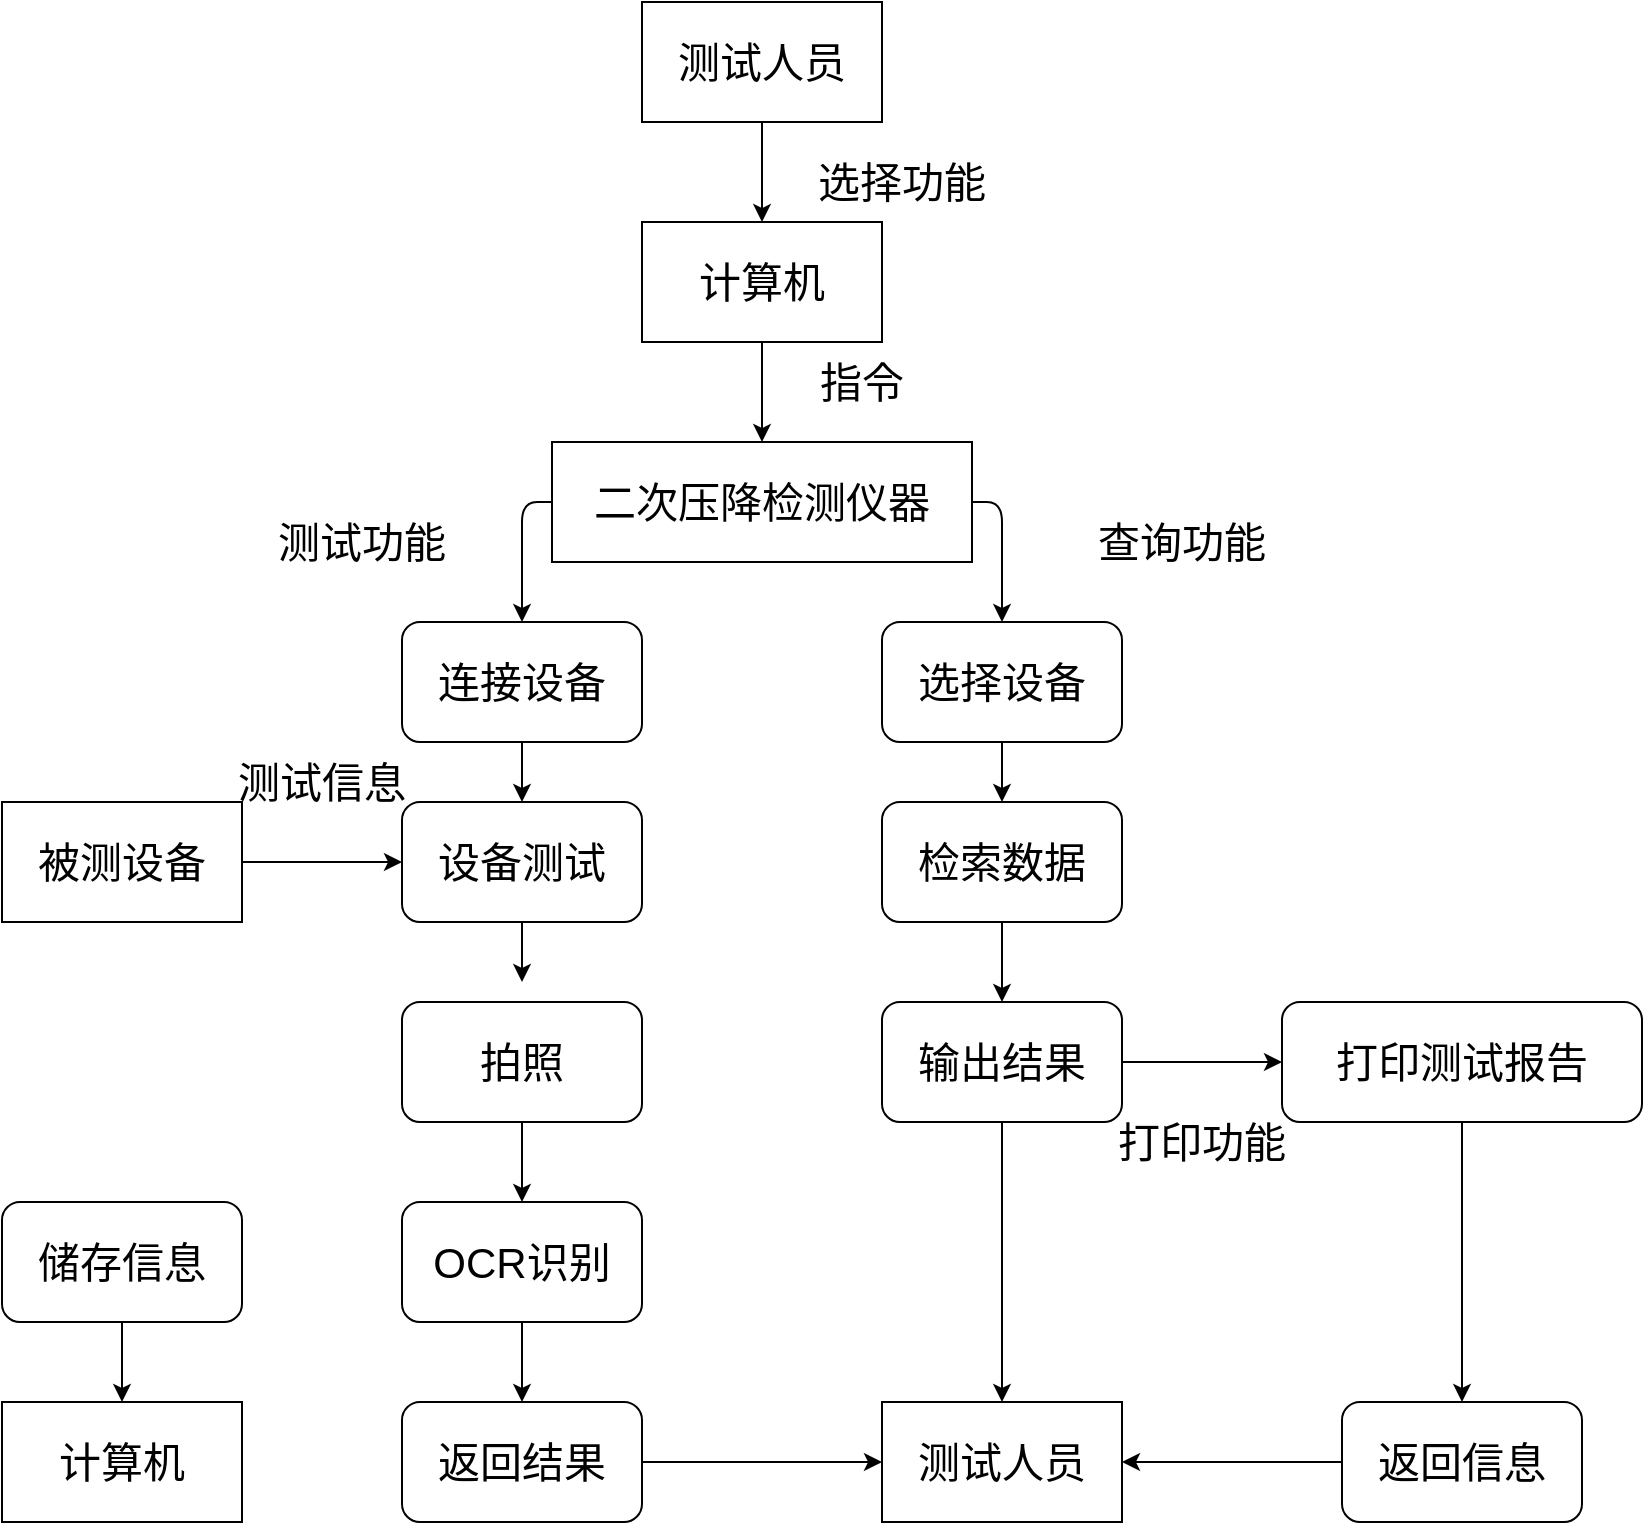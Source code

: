<mxfile version="14.6.9" type="github">
  <diagram name="Page-1" id="97916047-d0de-89f5-080d-49f4d83e522f">
    <mxGraphModel dx="1678" dy="950" grid="0" gridSize="10" guides="1" tooltips="1" connect="1" arrows="1" fold="1" page="1" pageScale="1.5" pageWidth="1169" pageHeight="827" background="#ffffff" math="0" shadow="0">
      <root>
        <mxCell id="0" />
        <mxCell id="1" parent="0" />
        <mxCell id="on0vbuQwUxxdT4R9OMme-97" style="edgeStyle=none;rounded=1;jumpStyle=none;orthogonalLoop=1;jettySize=auto;html=1;exitX=1;exitY=0.5;exitDx=0;exitDy=0;entryX=0;entryY=0.5;entryDx=0;entryDy=0;startArrow=none;startFill=0;" edge="1" parent="1" source="on0vbuQwUxxdT4R9OMme-59" target="on0vbuQwUxxdT4R9OMme-76">
          <mxGeometry relative="1" as="geometry" />
        </mxCell>
        <mxCell id="on0vbuQwUxxdT4R9OMme-59" value="&lt;span style=&quot;font-size: 21px&quot;&gt;被测设备&lt;/span&gt;" style="rounded=0;whiteSpace=wrap;html=1;" vertex="1" parent="1">
          <mxGeometry x="240" y="570" width="120" height="60" as="geometry" />
        </mxCell>
        <mxCell id="on0vbuQwUxxdT4R9OMme-87" style="edgeStyle=none;rounded=1;jumpStyle=none;orthogonalLoop=1;jettySize=auto;html=1;exitX=1;exitY=0.5;exitDx=0;exitDy=0;entryX=0.5;entryY=0;entryDx=0;entryDy=0;startArrow=none;startFill=0;" edge="1" parent="1" source="on0vbuQwUxxdT4R9OMme-60" target="on0vbuQwUxxdT4R9OMme-73">
          <mxGeometry relative="1" as="geometry">
            <Array as="points">
              <mxPoint x="740" y="420" />
            </Array>
          </mxGeometry>
        </mxCell>
        <mxCell id="on0vbuQwUxxdT4R9OMme-88" style="edgeStyle=none;rounded=1;jumpStyle=none;orthogonalLoop=1;jettySize=auto;html=1;exitX=0;exitY=0.5;exitDx=0;exitDy=0;entryX=0.5;entryY=0;entryDx=0;entryDy=0;startArrow=none;startFill=0;" edge="1" parent="1" source="on0vbuQwUxxdT4R9OMme-60" target="on0vbuQwUxxdT4R9OMme-74">
          <mxGeometry relative="1" as="geometry">
            <Array as="points">
              <mxPoint x="500" y="420" />
            </Array>
          </mxGeometry>
        </mxCell>
        <mxCell id="on0vbuQwUxxdT4R9OMme-60" value="&lt;font style=&quot;font-size: 21px&quot;&gt;二次压降检测仪器&lt;/font&gt;" style="rounded=0;whiteSpace=wrap;html=1;" vertex="1" parent="1">
          <mxGeometry x="515" y="390" width="210" height="60" as="geometry" />
        </mxCell>
        <mxCell id="on0vbuQwUxxdT4R9OMme-84" style="edgeStyle=none;rounded=1;jumpStyle=none;orthogonalLoop=1;jettySize=auto;html=1;exitX=0.5;exitY=1;exitDx=0;exitDy=0;entryX=0.5;entryY=0;entryDx=0;entryDy=0;startArrow=none;startFill=0;" edge="1" parent="1" source="on0vbuQwUxxdT4R9OMme-61" target="on0vbuQwUxxdT4R9OMme-60">
          <mxGeometry relative="1" as="geometry" />
        </mxCell>
        <mxCell id="on0vbuQwUxxdT4R9OMme-61" value="&lt;font style=&quot;font-size: 21px&quot;&gt;计算机&lt;/font&gt;" style="rounded=0;whiteSpace=wrap;html=1;" vertex="1" parent="1">
          <mxGeometry x="560" y="280" width="120" height="60" as="geometry" />
        </mxCell>
        <mxCell id="on0vbuQwUxxdT4R9OMme-83" style="edgeStyle=none;rounded=1;jumpStyle=none;orthogonalLoop=1;jettySize=auto;html=1;exitX=0.5;exitY=1;exitDx=0;exitDy=0;entryX=0.5;entryY=0;entryDx=0;entryDy=0;startArrow=none;startFill=0;" edge="1" parent="1" source="on0vbuQwUxxdT4R9OMme-62" target="on0vbuQwUxxdT4R9OMme-61">
          <mxGeometry relative="1" as="geometry" />
        </mxCell>
        <mxCell id="on0vbuQwUxxdT4R9OMme-62" value="&lt;font style=&quot;font-size: 21px&quot;&gt;测试人员&lt;/font&gt;" style="rounded=0;whiteSpace=wrap;html=1;" vertex="1" parent="1">
          <mxGeometry x="560" y="170" width="120" height="60" as="geometry" />
        </mxCell>
        <mxCell id="on0vbuQwUxxdT4R9OMme-102" style="edgeStyle=none;rounded=1;jumpStyle=none;orthogonalLoop=1;jettySize=auto;html=1;exitX=0.5;exitY=1;exitDx=0;exitDy=0;entryX=0.5;entryY=0;entryDx=0;entryDy=0;startArrow=none;startFill=0;" edge="1" parent="1" source="on0vbuQwUxxdT4R9OMme-66" target="on0vbuQwUxxdT4R9OMme-67">
          <mxGeometry relative="1" as="geometry" />
        </mxCell>
        <mxCell id="on0vbuQwUxxdT4R9OMme-66" value="&lt;font style=&quot;font-size: 21px&quot;&gt;打印测试报告&lt;/font&gt;" style="rounded=1;whiteSpace=wrap;html=1;" vertex="1" parent="1">
          <mxGeometry x="880" y="670" width="180" height="60" as="geometry" />
        </mxCell>
        <mxCell id="on0vbuQwUxxdT4R9OMme-101" style="edgeStyle=none;rounded=1;jumpStyle=none;orthogonalLoop=1;jettySize=auto;html=1;exitX=0;exitY=0.5;exitDx=0;exitDy=0;startArrow=none;startFill=0;entryX=1;entryY=0.5;entryDx=0;entryDy=0;" edge="1" parent="1" source="on0vbuQwUxxdT4R9OMme-67" target="on0vbuQwUxxdT4R9OMme-79">
          <mxGeometry relative="1" as="geometry">
            <mxPoint x="810" y="900" as="targetPoint" />
          </mxGeometry>
        </mxCell>
        <mxCell id="on0vbuQwUxxdT4R9OMme-67" value="&lt;font style=&quot;font-size: 21px&quot;&gt;返回信息&lt;/font&gt;" style="rounded=1;whiteSpace=wrap;html=1;" vertex="1" parent="1">
          <mxGeometry x="910" y="870" width="120" height="60" as="geometry" />
        </mxCell>
        <mxCell id="on0vbuQwUxxdT4R9OMme-99" style="edgeStyle=none;rounded=1;jumpStyle=none;orthogonalLoop=1;jettySize=auto;html=1;exitX=1;exitY=0.5;exitDx=0;exitDy=0;entryX=0;entryY=0.5;entryDx=0;entryDy=0;startArrow=none;startFill=0;" edge="1" parent="1" source="on0vbuQwUxxdT4R9OMme-68" target="on0vbuQwUxxdT4R9OMme-79">
          <mxGeometry relative="1" as="geometry" />
        </mxCell>
        <mxCell id="on0vbuQwUxxdT4R9OMme-68" value="&lt;font style=&quot;font-size: 21px&quot;&gt;返回结果&lt;/font&gt;" style="rounded=1;whiteSpace=wrap;html=1;" vertex="1" parent="1">
          <mxGeometry x="440" y="870" width="120" height="60" as="geometry" />
        </mxCell>
        <mxCell id="on0vbuQwUxxdT4R9OMme-82" style="edgeStyle=none;rounded=1;jumpStyle=none;orthogonalLoop=1;jettySize=auto;html=1;exitX=0.5;exitY=1;exitDx=0;exitDy=0;entryX=0.5;entryY=0;entryDx=0;entryDy=0;startArrow=none;startFill=0;" edge="1" parent="1" source="on0vbuQwUxxdT4R9OMme-69" target="on0vbuQwUxxdT4R9OMme-81">
          <mxGeometry relative="1" as="geometry" />
        </mxCell>
        <mxCell id="on0vbuQwUxxdT4R9OMme-69" value="&lt;font style=&quot;font-size: 21px&quot;&gt;储存信息&lt;/font&gt;" style="rounded=1;whiteSpace=wrap;html=1;" vertex="1" parent="1">
          <mxGeometry x="240" y="770" width="120" height="60" as="geometry" />
        </mxCell>
        <mxCell id="on0vbuQwUxxdT4R9OMme-92" style="edgeStyle=none;rounded=1;jumpStyle=none;orthogonalLoop=1;jettySize=auto;html=1;exitX=0.5;exitY=1;exitDx=0;exitDy=0;entryX=0.5;entryY=0;entryDx=0;entryDy=0;startArrow=none;startFill=0;" edge="1" parent="1" source="on0vbuQwUxxdT4R9OMme-70" target="on0vbuQwUxxdT4R9OMme-68">
          <mxGeometry relative="1" as="geometry" />
        </mxCell>
        <mxCell id="on0vbuQwUxxdT4R9OMme-70" value="&lt;font style=&quot;font-size: 21px&quot;&gt;OCR识别&lt;/font&gt;" style="rounded=1;whiteSpace=wrap;html=1;" vertex="1" parent="1">
          <mxGeometry x="440" y="770" width="120" height="60" as="geometry" />
        </mxCell>
        <mxCell id="on0vbuQwUxxdT4R9OMme-91" style="edgeStyle=none;rounded=1;jumpStyle=none;orthogonalLoop=1;jettySize=auto;html=1;exitX=0.5;exitY=1;exitDx=0;exitDy=0;entryX=0.5;entryY=0;entryDx=0;entryDy=0;startArrow=none;startFill=0;" edge="1" parent="1" source="on0vbuQwUxxdT4R9OMme-71" target="on0vbuQwUxxdT4R9OMme-70">
          <mxGeometry relative="1" as="geometry" />
        </mxCell>
        <mxCell id="on0vbuQwUxxdT4R9OMme-71" value="&lt;font style=&quot;font-size: 21px&quot;&gt;拍照&lt;/font&gt;" style="rounded=1;whiteSpace=wrap;html=1;" vertex="1" parent="1">
          <mxGeometry x="440" y="670" width="120" height="60" as="geometry" />
        </mxCell>
        <mxCell id="on0vbuQwUxxdT4R9OMme-94" style="edgeStyle=none;rounded=1;jumpStyle=none;orthogonalLoop=1;jettySize=auto;html=1;exitX=0.5;exitY=1;exitDx=0;exitDy=0;entryX=0.5;entryY=0;entryDx=0;entryDy=0;startArrow=none;startFill=0;" edge="1" parent="1" source="on0vbuQwUxxdT4R9OMme-72" target="on0vbuQwUxxdT4R9OMme-77">
          <mxGeometry relative="1" as="geometry" />
        </mxCell>
        <mxCell id="on0vbuQwUxxdT4R9OMme-72" value="&lt;font style=&quot;font-size: 21px&quot;&gt;检索数据&lt;/font&gt;" style="rounded=1;whiteSpace=wrap;html=1;" vertex="1" parent="1">
          <mxGeometry x="680" y="570" width="120" height="60" as="geometry" />
        </mxCell>
        <mxCell id="on0vbuQwUxxdT4R9OMme-93" style="edgeStyle=none;rounded=1;jumpStyle=none;orthogonalLoop=1;jettySize=auto;html=1;exitX=0.5;exitY=1;exitDx=0;exitDy=0;startArrow=none;startFill=0;" edge="1" parent="1" source="on0vbuQwUxxdT4R9OMme-73" target="on0vbuQwUxxdT4R9OMme-72">
          <mxGeometry relative="1" as="geometry" />
        </mxCell>
        <mxCell id="on0vbuQwUxxdT4R9OMme-73" value="&lt;font style=&quot;font-size: 21px&quot;&gt;选择设备&lt;/font&gt;" style="rounded=1;whiteSpace=wrap;html=1;" vertex="1" parent="1">
          <mxGeometry x="680" y="480" width="120" height="60" as="geometry" />
        </mxCell>
        <mxCell id="on0vbuQwUxxdT4R9OMme-89" style="edgeStyle=none;rounded=1;jumpStyle=none;orthogonalLoop=1;jettySize=auto;html=1;exitX=0.5;exitY=1;exitDx=0;exitDy=0;startArrow=none;startFill=0;" edge="1" parent="1" source="on0vbuQwUxxdT4R9OMme-74" target="on0vbuQwUxxdT4R9OMme-76">
          <mxGeometry relative="1" as="geometry" />
        </mxCell>
        <mxCell id="on0vbuQwUxxdT4R9OMme-74" value="&lt;font style=&quot;font-size: 21px&quot;&gt;连接设备&lt;/font&gt;" style="rounded=1;whiteSpace=wrap;html=1;" vertex="1" parent="1">
          <mxGeometry x="440" y="480" width="120" height="60" as="geometry" />
        </mxCell>
        <mxCell id="on0vbuQwUxxdT4R9OMme-90" style="edgeStyle=none;rounded=1;jumpStyle=none;orthogonalLoop=1;jettySize=auto;html=1;exitX=0.5;exitY=1;exitDx=0;exitDy=0;startArrow=none;startFill=0;" edge="1" parent="1" source="on0vbuQwUxxdT4R9OMme-76">
          <mxGeometry relative="1" as="geometry">
            <mxPoint x="500" y="660" as="targetPoint" />
          </mxGeometry>
        </mxCell>
        <mxCell id="on0vbuQwUxxdT4R9OMme-76" value="&lt;font style=&quot;font-size: 21px&quot;&gt;设备测试&lt;/font&gt;" style="rounded=1;whiteSpace=wrap;html=1;" vertex="1" parent="1">
          <mxGeometry x="440" y="570" width="120" height="60" as="geometry" />
        </mxCell>
        <mxCell id="on0vbuQwUxxdT4R9OMme-95" style="edgeStyle=none;rounded=1;jumpStyle=none;orthogonalLoop=1;jettySize=auto;html=1;exitX=0.5;exitY=1;exitDx=0;exitDy=0;entryX=0.5;entryY=0;entryDx=0;entryDy=0;startArrow=none;startFill=0;" edge="1" parent="1" source="on0vbuQwUxxdT4R9OMme-77" target="on0vbuQwUxxdT4R9OMme-79">
          <mxGeometry relative="1" as="geometry" />
        </mxCell>
        <mxCell id="on0vbuQwUxxdT4R9OMme-98" style="edgeStyle=none;rounded=1;jumpStyle=none;orthogonalLoop=1;jettySize=auto;html=1;exitX=1;exitY=0.5;exitDx=0;exitDy=0;entryX=0;entryY=0.5;entryDx=0;entryDy=0;startArrow=none;startFill=0;" edge="1" parent="1" source="on0vbuQwUxxdT4R9OMme-77" target="on0vbuQwUxxdT4R9OMme-66">
          <mxGeometry relative="1" as="geometry" />
        </mxCell>
        <mxCell id="on0vbuQwUxxdT4R9OMme-77" value="&lt;font style=&quot;font-size: 21px&quot;&gt;输出结果&lt;/font&gt;" style="rounded=1;whiteSpace=wrap;html=1;" vertex="1" parent="1">
          <mxGeometry x="680" y="670" width="120" height="60" as="geometry" />
        </mxCell>
        <mxCell id="on0vbuQwUxxdT4R9OMme-78" style="edgeStyle=none;rounded=1;jumpStyle=none;orthogonalLoop=1;jettySize=auto;html=1;exitX=0.5;exitY=1;exitDx=0;exitDy=0;startArrow=none;startFill=0;" edge="1" parent="1" source="on0vbuQwUxxdT4R9OMme-70" target="on0vbuQwUxxdT4R9OMme-70">
          <mxGeometry relative="1" as="geometry" />
        </mxCell>
        <mxCell id="on0vbuQwUxxdT4R9OMme-79" value="&lt;font style=&quot;font-size: 21px&quot;&gt;测试人员&lt;/font&gt;" style="rounded=0;whiteSpace=wrap;html=1;" vertex="1" parent="1">
          <mxGeometry x="680" y="870" width="120" height="60" as="geometry" />
        </mxCell>
        <mxCell id="on0vbuQwUxxdT4R9OMme-81" value="&lt;font style=&quot;font-size: 21px&quot;&gt;计算机&lt;/font&gt;" style="rounded=0;whiteSpace=wrap;html=1;" vertex="1" parent="1">
          <mxGeometry x="240" y="870" width="120" height="60" as="geometry" />
        </mxCell>
        <mxCell id="on0vbuQwUxxdT4R9OMme-103" value="&lt;font style=&quot;font-size: 21px&quot;&gt;选择功能&lt;/font&gt;" style="text;html=1;strokeColor=none;fillColor=none;align=center;verticalAlign=middle;whiteSpace=wrap;rounded=0;" vertex="1" parent="1">
          <mxGeometry x="610" y="230" width="160" height="60" as="geometry" />
        </mxCell>
        <mxCell id="on0vbuQwUxxdT4R9OMme-104" value="&lt;font style=&quot;font-size: 21px&quot;&gt;指令&lt;/font&gt;" style="text;html=1;strokeColor=none;fillColor=none;align=center;verticalAlign=middle;whiteSpace=wrap;rounded=0;" vertex="1" parent="1">
          <mxGeometry x="590" y="330" width="160" height="60" as="geometry" />
        </mxCell>
        <mxCell id="on0vbuQwUxxdT4R9OMme-105" value="&lt;font style=&quot;font-size: 21px&quot;&gt;测试功能&lt;/font&gt;" style="text;html=1;strokeColor=none;fillColor=none;align=center;verticalAlign=middle;whiteSpace=wrap;rounded=0;" vertex="1" parent="1">
          <mxGeometry x="340" y="410" width="160" height="60" as="geometry" />
        </mxCell>
        <mxCell id="on0vbuQwUxxdT4R9OMme-106" value="&lt;font style=&quot;font-size: 21px&quot;&gt;查询功能&lt;/font&gt;" style="text;html=1;strokeColor=none;fillColor=none;align=center;verticalAlign=middle;whiteSpace=wrap;rounded=0;" vertex="1" parent="1">
          <mxGeometry x="750" y="410" width="160" height="60" as="geometry" />
        </mxCell>
        <mxCell id="on0vbuQwUxxdT4R9OMme-108" value="&lt;font style=&quot;font-size: 21px&quot;&gt;测试信息&lt;/font&gt;" style="text;html=1;strokeColor=none;fillColor=none;align=center;verticalAlign=middle;whiteSpace=wrap;rounded=0;" vertex="1" parent="1">
          <mxGeometry x="320" y="530" width="160" height="60" as="geometry" />
        </mxCell>
        <mxCell id="on0vbuQwUxxdT4R9OMme-109" value="&lt;font style=&quot;font-size: 21px&quot;&gt;打印功能&lt;/font&gt;" style="text;html=1;strokeColor=none;fillColor=none;align=center;verticalAlign=middle;whiteSpace=wrap;rounded=0;" vertex="1" parent="1">
          <mxGeometry x="760" y="710" width="160" height="60" as="geometry" />
        </mxCell>
      </root>
    </mxGraphModel>
  </diagram>
</mxfile>
